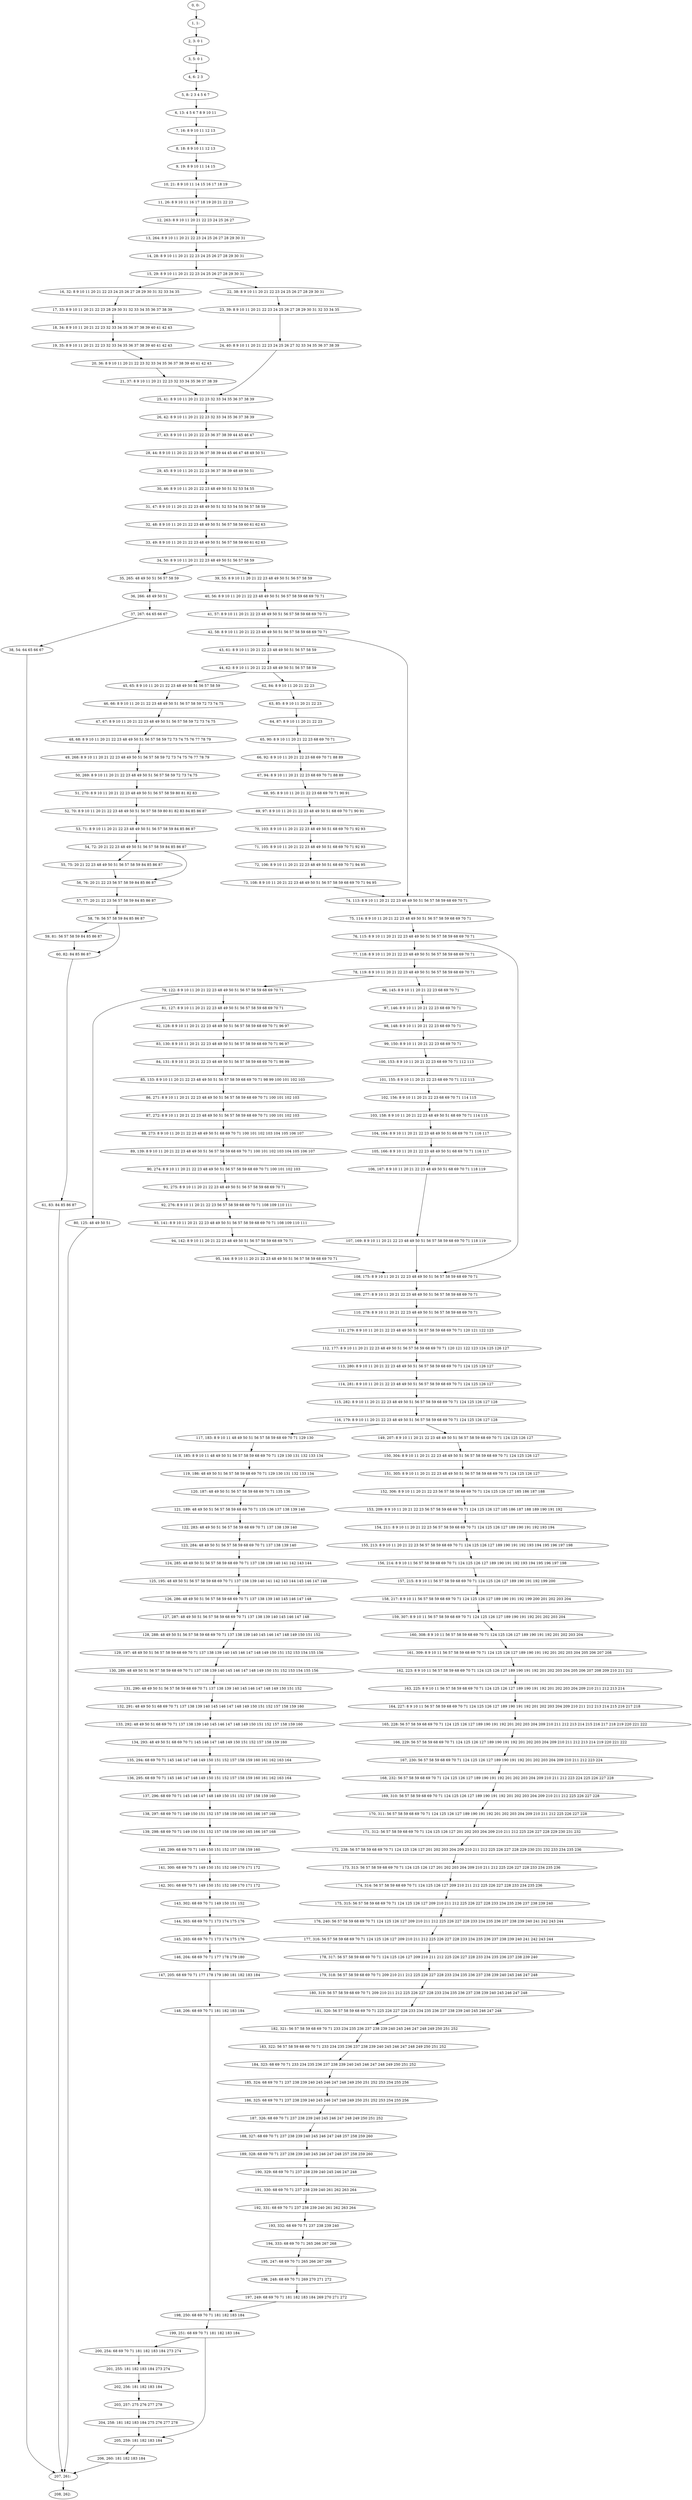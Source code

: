 digraph G {
0[label="0, 0: "];
1[label="1, 1: "];
2[label="2, 3: 0 1 "];
3[label="3, 5: 0 1 "];
4[label="4, 6: 2 3 "];
5[label="5, 8: 2 3 4 5 6 7 "];
6[label="6, 13: 4 5 6 7 8 9 10 11 "];
7[label="7, 16: 8 9 10 11 12 13 "];
8[label="8, 18: 8 9 10 11 12 13 "];
9[label="9, 19: 8 9 10 11 14 15 "];
10[label="10, 21: 8 9 10 11 14 15 16 17 18 19 "];
11[label="11, 26: 8 9 10 11 16 17 18 19 20 21 22 23 "];
12[label="12, 263: 8 9 10 11 20 21 22 23 24 25 26 27 "];
13[label="13, 264: 8 9 10 11 20 21 22 23 24 25 26 27 28 29 30 31 "];
14[label="14, 28: 8 9 10 11 20 21 22 23 24 25 26 27 28 29 30 31 "];
15[label="15, 29: 8 9 10 11 20 21 22 23 24 25 26 27 28 29 30 31 "];
16[label="16, 32: 8 9 10 11 20 21 22 23 24 25 26 27 28 29 30 31 32 33 34 35 "];
17[label="17, 33: 8 9 10 11 20 21 22 23 28 29 30 31 32 33 34 35 36 37 38 39 "];
18[label="18, 34: 8 9 10 11 20 21 22 23 32 33 34 35 36 37 38 39 40 41 42 43 "];
19[label="19, 35: 8 9 10 11 20 21 22 23 32 33 34 35 36 37 38 39 40 41 42 43 "];
20[label="20, 36: 8 9 10 11 20 21 22 23 32 33 34 35 36 37 38 39 40 41 42 43 "];
21[label="21, 37: 8 9 10 11 20 21 22 23 32 33 34 35 36 37 38 39 "];
22[label="22, 38: 8 9 10 11 20 21 22 23 24 25 26 27 28 29 30 31 "];
23[label="23, 39: 8 9 10 11 20 21 22 23 24 25 26 27 28 29 30 31 32 33 34 35 "];
24[label="24, 40: 8 9 10 11 20 21 22 23 24 25 26 27 32 33 34 35 36 37 38 39 "];
25[label="25, 41: 8 9 10 11 20 21 22 23 32 33 34 35 36 37 38 39 "];
26[label="26, 42: 8 9 10 11 20 21 22 23 32 33 34 35 36 37 38 39 "];
27[label="27, 43: 8 9 10 11 20 21 22 23 36 37 38 39 44 45 46 47 "];
28[label="28, 44: 8 9 10 11 20 21 22 23 36 37 38 39 44 45 46 47 48 49 50 51 "];
29[label="29, 45: 8 9 10 11 20 21 22 23 36 37 38 39 48 49 50 51 "];
30[label="30, 46: 8 9 10 11 20 21 22 23 48 49 50 51 52 53 54 55 "];
31[label="31, 47: 8 9 10 11 20 21 22 23 48 49 50 51 52 53 54 55 56 57 58 59 "];
32[label="32, 48: 8 9 10 11 20 21 22 23 48 49 50 51 56 57 58 59 60 61 62 63 "];
33[label="33, 49: 8 9 10 11 20 21 22 23 48 49 50 51 56 57 58 59 60 61 62 63 "];
34[label="34, 50: 8 9 10 11 20 21 22 23 48 49 50 51 56 57 58 59 "];
35[label="35, 265: 48 49 50 51 56 57 58 59 "];
36[label="36, 266: 48 49 50 51 "];
37[label="37, 267: 64 65 66 67 "];
38[label="38, 54: 64 65 66 67 "];
39[label="39, 55: 8 9 10 11 20 21 22 23 48 49 50 51 56 57 58 59 "];
40[label="40, 56: 8 9 10 11 20 21 22 23 48 49 50 51 56 57 58 59 68 69 70 71 "];
41[label="41, 57: 8 9 10 11 20 21 22 23 48 49 50 51 56 57 58 59 68 69 70 71 "];
42[label="42, 58: 8 9 10 11 20 21 22 23 48 49 50 51 56 57 58 59 68 69 70 71 "];
43[label="43, 61: 8 9 10 11 20 21 22 23 48 49 50 51 56 57 58 59 "];
44[label="44, 62: 8 9 10 11 20 21 22 23 48 49 50 51 56 57 58 59 "];
45[label="45, 65: 8 9 10 11 20 21 22 23 48 49 50 51 56 57 58 59 "];
46[label="46, 66: 8 9 10 11 20 21 22 23 48 49 50 51 56 57 58 59 72 73 74 75 "];
47[label="47, 67: 8 9 10 11 20 21 22 23 48 49 50 51 56 57 58 59 72 73 74 75 "];
48[label="48, 68: 8 9 10 11 20 21 22 23 48 49 50 51 56 57 58 59 72 73 74 75 76 77 78 79 "];
49[label="49, 268: 8 9 10 11 20 21 22 23 48 49 50 51 56 57 58 59 72 73 74 75 76 77 78 79 "];
50[label="50, 269: 8 9 10 11 20 21 22 23 48 49 50 51 56 57 58 59 72 73 74 75 "];
51[label="51, 270: 8 9 10 11 20 21 22 23 48 49 50 51 56 57 58 59 80 81 82 83 "];
52[label="52, 70: 8 9 10 11 20 21 22 23 48 49 50 51 56 57 58 59 80 81 82 83 84 85 86 87 "];
53[label="53, 71: 8 9 10 11 20 21 22 23 48 49 50 51 56 57 58 59 84 85 86 87 "];
54[label="54, 72: 20 21 22 23 48 49 50 51 56 57 58 59 84 85 86 87 "];
55[label="55, 75: 20 21 22 23 48 49 50 51 56 57 58 59 84 85 86 87 "];
56[label="56, 76: 20 21 22 23 56 57 58 59 84 85 86 87 "];
57[label="57, 77: 20 21 22 23 56 57 58 59 84 85 86 87 "];
58[label="58, 78: 56 57 58 59 84 85 86 87 "];
59[label="59, 81: 56 57 58 59 84 85 86 87 "];
60[label="60, 82: 84 85 86 87 "];
61[label="61, 83: 84 85 86 87 "];
62[label="62, 84: 8 9 10 11 20 21 22 23 "];
63[label="63, 85: 8 9 10 11 20 21 22 23 "];
64[label="64, 87: 8 9 10 11 20 21 22 23 "];
65[label="65, 90: 8 9 10 11 20 21 22 23 68 69 70 71 "];
66[label="66, 92: 8 9 10 11 20 21 22 23 68 69 70 71 88 89 "];
67[label="67, 94: 8 9 10 11 20 21 22 23 68 69 70 71 88 89 "];
68[label="68, 95: 8 9 10 11 20 21 22 23 68 69 70 71 90 91 "];
69[label="69, 97: 8 9 10 11 20 21 22 23 48 49 50 51 68 69 70 71 90 91 "];
70[label="70, 103: 8 9 10 11 20 21 22 23 48 49 50 51 68 69 70 71 92 93 "];
71[label="71, 105: 8 9 10 11 20 21 22 23 48 49 50 51 68 69 70 71 92 93 "];
72[label="72, 106: 8 9 10 11 20 21 22 23 48 49 50 51 68 69 70 71 94 95 "];
73[label="73, 108: 8 9 10 11 20 21 22 23 48 49 50 51 56 57 58 59 68 69 70 71 94 95 "];
74[label="74, 113: 8 9 10 11 20 21 22 23 48 49 50 51 56 57 58 59 68 69 70 71 "];
75[label="75, 114: 8 9 10 11 20 21 22 23 48 49 50 51 56 57 58 59 68 69 70 71 "];
76[label="76, 115: 8 9 10 11 20 21 22 23 48 49 50 51 56 57 58 59 68 69 70 71 "];
77[label="77, 118: 8 9 10 11 20 21 22 23 48 49 50 51 56 57 58 59 68 69 70 71 "];
78[label="78, 119: 8 9 10 11 20 21 22 23 48 49 50 51 56 57 58 59 68 69 70 71 "];
79[label="79, 122: 8 9 10 11 20 21 22 23 48 49 50 51 56 57 58 59 68 69 70 71 "];
80[label="80, 125: 48 49 50 51 "];
81[label="81, 127: 8 9 10 11 20 21 22 23 48 49 50 51 56 57 58 59 68 69 70 71 "];
82[label="82, 128: 8 9 10 11 20 21 22 23 48 49 50 51 56 57 58 59 68 69 70 71 96 97 "];
83[label="83, 130: 8 9 10 11 20 21 22 23 48 49 50 51 56 57 58 59 68 69 70 71 96 97 "];
84[label="84, 131: 8 9 10 11 20 21 22 23 48 49 50 51 56 57 58 59 68 69 70 71 98 99 "];
85[label="85, 133: 8 9 10 11 20 21 22 23 48 49 50 51 56 57 58 59 68 69 70 71 98 99 100 101 102 103 "];
86[label="86, 271: 8 9 10 11 20 21 22 23 48 49 50 51 56 57 58 59 68 69 70 71 100 101 102 103 "];
87[label="87, 272: 8 9 10 11 20 21 22 23 48 49 50 51 56 57 58 59 68 69 70 71 100 101 102 103 "];
88[label="88, 273: 8 9 10 11 20 21 22 23 48 49 50 51 68 69 70 71 100 101 102 103 104 105 106 107 "];
89[label="89, 139: 8 9 10 11 20 21 22 23 48 49 50 51 56 57 58 59 68 69 70 71 100 101 102 103 104 105 106 107 "];
90[label="90, 274: 8 9 10 11 20 21 22 23 48 49 50 51 56 57 58 59 68 69 70 71 100 101 102 103 "];
91[label="91, 275: 8 9 10 11 20 21 22 23 48 49 50 51 56 57 58 59 68 69 70 71 "];
92[label="92, 276: 8 9 10 11 20 21 22 23 56 57 58 59 68 69 70 71 108 109 110 111 "];
93[label="93, 141: 8 9 10 11 20 21 22 23 48 49 50 51 56 57 58 59 68 69 70 71 108 109 110 111 "];
94[label="94, 142: 8 9 10 11 20 21 22 23 48 49 50 51 56 57 58 59 68 69 70 71 "];
95[label="95, 144: 8 9 10 11 20 21 22 23 48 49 50 51 56 57 58 59 68 69 70 71 "];
96[label="96, 145: 8 9 10 11 20 21 22 23 68 69 70 71 "];
97[label="97, 146: 8 9 10 11 20 21 22 23 68 69 70 71 "];
98[label="98, 148: 8 9 10 11 20 21 22 23 68 69 70 71 "];
99[label="99, 150: 8 9 10 11 20 21 22 23 68 69 70 71 "];
100[label="100, 153: 8 9 10 11 20 21 22 23 68 69 70 71 112 113 "];
101[label="101, 155: 8 9 10 11 20 21 22 23 68 69 70 71 112 113 "];
102[label="102, 156: 8 9 10 11 20 21 22 23 68 69 70 71 114 115 "];
103[label="103, 158: 8 9 10 11 20 21 22 23 48 49 50 51 68 69 70 71 114 115 "];
104[label="104, 164: 8 9 10 11 20 21 22 23 48 49 50 51 68 69 70 71 116 117 "];
105[label="105, 166: 8 9 10 11 20 21 22 23 48 49 50 51 68 69 70 71 116 117 "];
106[label="106, 167: 8 9 10 11 20 21 22 23 48 49 50 51 68 69 70 71 118 119 "];
107[label="107, 169: 8 9 10 11 20 21 22 23 48 49 50 51 56 57 58 59 68 69 70 71 118 119 "];
108[label="108, 175: 8 9 10 11 20 21 22 23 48 49 50 51 56 57 58 59 68 69 70 71 "];
109[label="109, 277: 8 9 10 11 20 21 22 23 48 49 50 51 56 57 58 59 68 69 70 71 "];
110[label="110, 278: 8 9 10 11 20 21 22 23 48 49 50 51 56 57 58 59 68 69 70 71 "];
111[label="111, 279: 8 9 10 11 20 21 22 23 48 49 50 51 56 57 58 59 68 69 70 71 120 121 122 123 "];
112[label="112, 177: 8 9 10 11 20 21 22 23 48 49 50 51 56 57 58 59 68 69 70 71 120 121 122 123 124 125 126 127 "];
113[label="113, 280: 8 9 10 11 20 21 22 23 48 49 50 51 56 57 58 59 68 69 70 71 124 125 126 127 "];
114[label="114, 281: 8 9 10 11 20 21 22 23 48 49 50 51 56 57 58 59 68 69 70 71 124 125 126 127 "];
115[label="115, 282: 8 9 10 11 20 21 22 23 48 49 50 51 56 57 58 59 68 69 70 71 124 125 126 127 128 "];
116[label="116, 179: 8 9 10 11 20 21 22 23 48 49 50 51 56 57 58 59 68 69 70 71 124 125 126 127 128 "];
117[label="117, 183: 8 9 10 11 48 49 50 51 56 57 58 59 68 69 70 71 129 130 "];
118[label="118, 185: 8 9 10 11 48 49 50 51 56 57 58 59 68 69 70 71 129 130 131 132 133 134 "];
119[label="119, 186: 48 49 50 51 56 57 58 59 68 69 70 71 129 130 131 132 133 134 "];
120[label="120, 187: 48 49 50 51 56 57 58 59 68 69 70 71 135 136 "];
121[label="121, 189: 48 49 50 51 56 57 58 59 68 69 70 71 135 136 137 138 139 140 "];
122[label="122, 283: 48 49 50 51 56 57 58 59 68 69 70 71 137 138 139 140 "];
123[label="123, 284: 48 49 50 51 56 57 58 59 68 69 70 71 137 138 139 140 "];
124[label="124, 285: 48 49 50 51 56 57 58 59 68 69 70 71 137 138 139 140 141 142 143 144 "];
125[label="125, 195: 48 49 50 51 56 57 58 59 68 69 70 71 137 138 139 140 141 142 143 144 145 146 147 148 "];
126[label="126, 286: 48 49 50 51 56 57 58 59 68 69 70 71 137 138 139 140 145 146 147 148 "];
127[label="127, 287: 48 49 50 51 56 57 58 59 68 69 70 71 137 138 139 140 145 146 147 148 "];
128[label="128, 288: 48 49 50 51 56 57 58 59 68 69 70 71 137 138 139 140 145 146 147 148 149 150 151 152 "];
129[label="129, 197: 48 49 50 51 56 57 58 59 68 69 70 71 137 138 139 140 145 146 147 148 149 150 151 152 153 154 155 156 "];
130[label="130, 289: 48 49 50 51 56 57 58 59 68 69 70 71 137 138 139 140 145 146 147 148 149 150 151 152 153 154 155 156 "];
131[label="131, 290: 48 49 50 51 56 57 58 59 68 69 70 71 137 138 139 140 145 146 147 148 149 150 151 152 "];
132[label="132, 291: 48 49 50 51 68 69 70 71 137 138 139 140 145 146 147 148 149 150 151 152 157 158 159 160 "];
133[label="133, 292: 48 49 50 51 68 69 70 71 137 138 139 140 145 146 147 148 149 150 151 152 157 158 159 160 "];
134[label="134, 293: 48 49 50 51 68 69 70 71 145 146 147 148 149 150 151 152 157 158 159 160 "];
135[label="135, 294: 68 69 70 71 145 146 147 148 149 150 151 152 157 158 159 160 161 162 163 164 "];
136[label="136, 295: 68 69 70 71 145 146 147 148 149 150 151 152 157 158 159 160 161 162 163 164 "];
137[label="137, 296: 68 69 70 71 145 146 147 148 149 150 151 152 157 158 159 160 "];
138[label="138, 297: 68 69 70 71 149 150 151 152 157 158 159 160 165 166 167 168 "];
139[label="139, 298: 68 69 70 71 149 150 151 152 157 158 159 160 165 166 167 168 "];
140[label="140, 299: 68 69 70 71 149 150 151 152 157 158 159 160 "];
141[label="141, 300: 68 69 70 71 149 150 151 152 169 170 171 172 "];
142[label="142, 301: 68 69 70 71 149 150 151 152 169 170 171 172 "];
143[label="143, 302: 68 69 70 71 149 150 151 152 "];
144[label="144, 303: 68 69 70 71 173 174 175 176 "];
145[label="145, 203: 68 69 70 71 173 174 175 176 "];
146[label="146, 204: 68 69 70 71 177 178 179 180 "];
147[label="147, 205: 68 69 70 71 177 178 179 180 181 182 183 184 "];
148[label="148, 206: 68 69 70 71 181 182 183 184 "];
149[label="149, 207: 8 9 10 11 20 21 22 23 48 49 50 51 56 57 58 59 68 69 70 71 124 125 126 127 "];
150[label="150, 304: 8 9 10 11 20 21 22 23 48 49 50 51 56 57 58 59 68 69 70 71 124 125 126 127 "];
151[label="151, 305: 8 9 10 11 20 21 22 23 48 49 50 51 56 57 58 59 68 69 70 71 124 125 126 127 "];
152[label="152, 306: 8 9 10 11 20 21 22 23 56 57 58 59 68 69 70 71 124 125 126 127 185 186 187 188 "];
153[label="153, 209: 8 9 10 11 20 21 22 23 56 57 58 59 68 69 70 71 124 125 126 127 185 186 187 188 189 190 191 192 "];
154[label="154, 211: 8 9 10 11 20 21 22 23 56 57 58 59 68 69 70 71 124 125 126 127 189 190 191 192 193 194 "];
155[label="155, 213: 8 9 10 11 20 21 22 23 56 57 58 59 68 69 70 71 124 125 126 127 189 190 191 192 193 194 195 196 197 198 "];
156[label="156, 214: 8 9 10 11 56 57 58 59 68 69 70 71 124 125 126 127 189 190 191 192 193 194 195 196 197 198 "];
157[label="157, 215: 8 9 10 11 56 57 58 59 68 69 70 71 124 125 126 127 189 190 191 192 199 200 "];
158[label="158, 217: 8 9 10 11 56 57 58 59 68 69 70 71 124 125 126 127 189 190 191 192 199 200 201 202 203 204 "];
159[label="159, 307: 8 9 10 11 56 57 58 59 68 69 70 71 124 125 126 127 189 190 191 192 201 202 203 204 "];
160[label="160, 308: 8 9 10 11 56 57 58 59 68 69 70 71 124 125 126 127 189 190 191 192 201 202 203 204 "];
161[label="161, 309: 8 9 10 11 56 57 58 59 68 69 70 71 124 125 126 127 189 190 191 192 201 202 203 204 205 206 207 208 "];
162[label="162, 223: 8 9 10 11 56 57 58 59 68 69 70 71 124 125 126 127 189 190 191 192 201 202 203 204 205 206 207 208 209 210 211 212 "];
163[label="163, 225: 8 9 10 11 56 57 58 59 68 69 70 71 124 125 126 127 189 190 191 192 201 202 203 204 209 210 211 212 213 214 "];
164[label="164, 227: 8 9 10 11 56 57 58 59 68 69 70 71 124 125 126 127 189 190 191 192 201 202 203 204 209 210 211 212 213 214 215 216 217 218 "];
165[label="165, 228: 56 57 58 59 68 69 70 71 124 125 126 127 189 190 191 192 201 202 203 204 209 210 211 212 213 214 215 216 217 218 219 220 221 222 "];
166[label="166, 229: 56 57 58 59 68 69 70 71 124 125 126 127 189 190 191 192 201 202 203 204 209 210 211 212 213 214 219 220 221 222 "];
167[label="167, 230: 56 57 58 59 68 69 70 71 124 125 126 127 189 190 191 192 201 202 203 204 209 210 211 212 223 224 "];
168[label="168, 232: 56 57 58 59 68 69 70 71 124 125 126 127 189 190 191 192 201 202 203 204 209 210 211 212 223 224 225 226 227 228 "];
169[label="169, 310: 56 57 58 59 68 69 70 71 124 125 126 127 189 190 191 192 201 202 203 204 209 210 211 212 225 226 227 228 "];
170[label="170, 311: 56 57 58 59 68 69 70 71 124 125 126 127 189 190 191 192 201 202 203 204 209 210 211 212 225 226 227 228 "];
171[label="171, 312: 56 57 58 59 68 69 70 71 124 125 126 127 201 202 203 204 209 210 211 212 225 226 227 228 229 230 231 232 "];
172[label="172, 238: 56 57 58 59 68 69 70 71 124 125 126 127 201 202 203 204 209 210 211 212 225 226 227 228 229 230 231 232 233 234 235 236 "];
173[label="173, 313: 56 57 58 59 68 69 70 71 124 125 126 127 201 202 203 204 209 210 211 212 225 226 227 228 233 234 235 236 "];
174[label="174, 314: 56 57 58 59 68 69 70 71 124 125 126 127 209 210 211 212 225 226 227 228 233 234 235 236 "];
175[label="175, 315: 56 57 58 59 68 69 70 71 124 125 126 127 209 210 211 212 225 226 227 228 233 234 235 236 237 238 239 240 "];
176[label="176, 240: 56 57 58 59 68 69 70 71 124 125 126 127 209 210 211 212 225 226 227 228 233 234 235 236 237 238 239 240 241 242 243 244 "];
177[label="177, 316: 56 57 58 59 68 69 70 71 124 125 126 127 209 210 211 212 225 226 227 228 233 234 235 236 237 238 239 240 241 242 243 244 "];
178[label="178, 317: 56 57 58 59 68 69 70 71 124 125 126 127 209 210 211 212 225 226 227 228 233 234 235 236 237 238 239 240 "];
179[label="179, 318: 56 57 58 59 68 69 70 71 209 210 211 212 225 226 227 228 233 234 235 236 237 238 239 240 245 246 247 248 "];
180[label="180, 319: 56 57 58 59 68 69 70 71 209 210 211 212 225 226 227 228 233 234 235 236 237 238 239 240 245 246 247 248 "];
181[label="181, 320: 56 57 58 59 68 69 70 71 225 226 227 228 233 234 235 236 237 238 239 240 245 246 247 248 "];
182[label="182, 321: 56 57 58 59 68 69 70 71 233 234 235 236 237 238 239 240 245 246 247 248 249 250 251 252 "];
183[label="183, 322: 56 57 58 59 68 69 70 71 233 234 235 236 237 238 239 240 245 246 247 248 249 250 251 252 "];
184[label="184, 323: 68 69 70 71 233 234 235 236 237 238 239 240 245 246 247 248 249 250 251 252 "];
185[label="185, 324: 68 69 70 71 237 238 239 240 245 246 247 248 249 250 251 252 253 254 255 256 "];
186[label="186, 325: 68 69 70 71 237 238 239 240 245 246 247 248 249 250 251 252 253 254 255 256 "];
187[label="187, 326: 68 69 70 71 237 238 239 240 245 246 247 248 249 250 251 252 "];
188[label="188, 327: 68 69 70 71 237 238 239 240 245 246 247 248 257 258 259 260 "];
189[label="189, 328: 68 69 70 71 237 238 239 240 245 246 247 248 257 258 259 260 "];
190[label="190, 329: 68 69 70 71 237 238 239 240 245 246 247 248 "];
191[label="191, 330: 68 69 70 71 237 238 239 240 261 262 263 264 "];
192[label="192, 331: 68 69 70 71 237 238 239 240 261 262 263 264 "];
193[label="193, 332: 68 69 70 71 237 238 239 240 "];
194[label="194, 333: 68 69 70 71 265 266 267 268 "];
195[label="195, 247: 68 69 70 71 265 266 267 268 "];
196[label="196, 248: 68 69 70 71 269 270 271 272 "];
197[label="197, 249: 68 69 70 71 181 182 183 184 269 270 271 272 "];
198[label="198, 250: 68 69 70 71 181 182 183 184 "];
199[label="199, 251: 68 69 70 71 181 182 183 184 "];
200[label="200, 254: 68 69 70 71 181 182 183 184 273 274 "];
201[label="201, 255: 181 182 183 184 273 274 "];
202[label="202, 256: 181 182 183 184 "];
203[label="203, 257: 275 276 277 278 "];
204[label="204, 258: 181 182 183 184 275 276 277 278 "];
205[label="205, 259: 181 182 183 184 "];
206[label="206, 260: 181 182 183 184 "];
207[label="207, 261: "];
208[label="208, 262: "];
0->1 ;
1->2 ;
2->3 ;
3->4 ;
4->5 ;
5->6 ;
6->7 ;
7->8 ;
8->9 ;
9->10 ;
10->11 ;
11->12 ;
12->13 ;
13->14 ;
14->15 ;
15->16 ;
15->22 ;
16->17 ;
17->18 ;
18->19 ;
19->20 ;
20->21 ;
21->25 ;
22->23 ;
23->24 ;
24->25 ;
25->26 ;
26->27 ;
27->28 ;
28->29 ;
29->30 ;
30->31 ;
31->32 ;
32->33 ;
33->34 ;
34->35 ;
34->39 ;
35->36 ;
36->37 ;
37->38 ;
38->207 ;
39->40 ;
40->41 ;
41->42 ;
42->43 ;
42->74 ;
43->44 ;
44->45 ;
44->62 ;
45->46 ;
46->47 ;
47->48 ;
48->49 ;
49->50 ;
50->51 ;
51->52 ;
52->53 ;
53->54 ;
54->55 ;
54->56 ;
55->56 ;
56->57 ;
57->58 ;
58->59 ;
58->60 ;
59->60 ;
60->61 ;
61->207 ;
62->63 ;
63->64 ;
64->65 ;
65->66 ;
66->67 ;
67->68 ;
68->69 ;
69->70 ;
70->71 ;
71->72 ;
72->73 ;
73->74 ;
74->75 ;
75->76 ;
76->77 ;
76->108 ;
77->78 ;
78->79 ;
78->96 ;
79->80 ;
79->81 ;
80->207 ;
81->82 ;
82->83 ;
83->84 ;
84->85 ;
85->86 ;
86->87 ;
87->88 ;
88->89 ;
89->90 ;
90->91 ;
91->92 ;
92->93 ;
93->94 ;
94->95 ;
95->108 ;
96->97 ;
97->98 ;
98->99 ;
99->100 ;
100->101 ;
101->102 ;
102->103 ;
103->104 ;
104->105 ;
105->106 ;
106->107 ;
107->108 ;
108->109 ;
109->110 ;
110->111 ;
111->112 ;
112->113 ;
113->114 ;
114->115 ;
115->116 ;
116->117 ;
116->149 ;
117->118 ;
118->119 ;
119->120 ;
120->121 ;
121->122 ;
122->123 ;
123->124 ;
124->125 ;
125->126 ;
126->127 ;
127->128 ;
128->129 ;
129->130 ;
130->131 ;
131->132 ;
132->133 ;
133->134 ;
134->135 ;
135->136 ;
136->137 ;
137->138 ;
138->139 ;
139->140 ;
140->141 ;
141->142 ;
142->143 ;
143->144 ;
144->145 ;
145->146 ;
146->147 ;
147->148 ;
148->198 ;
149->150 ;
150->151 ;
151->152 ;
152->153 ;
153->154 ;
154->155 ;
155->156 ;
156->157 ;
157->158 ;
158->159 ;
159->160 ;
160->161 ;
161->162 ;
162->163 ;
163->164 ;
164->165 ;
165->166 ;
166->167 ;
167->168 ;
168->169 ;
169->170 ;
170->171 ;
171->172 ;
172->173 ;
173->174 ;
174->175 ;
175->176 ;
176->177 ;
177->178 ;
178->179 ;
179->180 ;
180->181 ;
181->182 ;
182->183 ;
183->184 ;
184->185 ;
185->186 ;
186->187 ;
187->188 ;
188->189 ;
189->190 ;
190->191 ;
191->192 ;
192->193 ;
193->194 ;
194->195 ;
195->196 ;
196->197 ;
197->198 ;
198->199 ;
199->200 ;
199->205 ;
200->201 ;
201->202 ;
202->203 ;
203->204 ;
204->205 ;
205->206 ;
206->207 ;
207->208 ;
}
